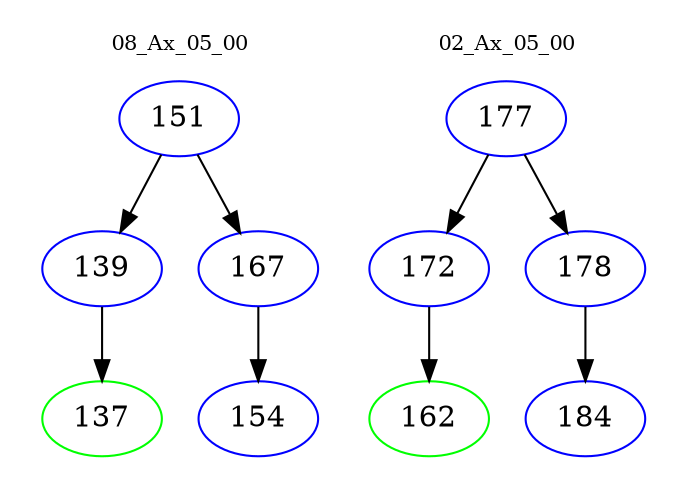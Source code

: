 digraph{
subgraph cluster_0 {
color = white
label = "08_Ax_05_00";
fontsize=10;
T0_151 [label="151", color="blue"]
T0_151 -> T0_139 [color="black"]
T0_139 [label="139", color="blue"]
T0_139 -> T0_137 [color="black"]
T0_137 [label="137", color="green"]
T0_151 -> T0_167 [color="black"]
T0_167 [label="167", color="blue"]
T0_167 -> T0_154 [color="black"]
T0_154 [label="154", color="blue"]
}
subgraph cluster_1 {
color = white
label = "02_Ax_05_00";
fontsize=10;
T1_177 [label="177", color="blue"]
T1_177 -> T1_172 [color="black"]
T1_172 [label="172", color="blue"]
T1_172 -> T1_162 [color="black"]
T1_162 [label="162", color="green"]
T1_177 -> T1_178 [color="black"]
T1_178 [label="178", color="blue"]
T1_178 -> T1_184 [color="black"]
T1_184 [label="184", color="blue"]
}
}
